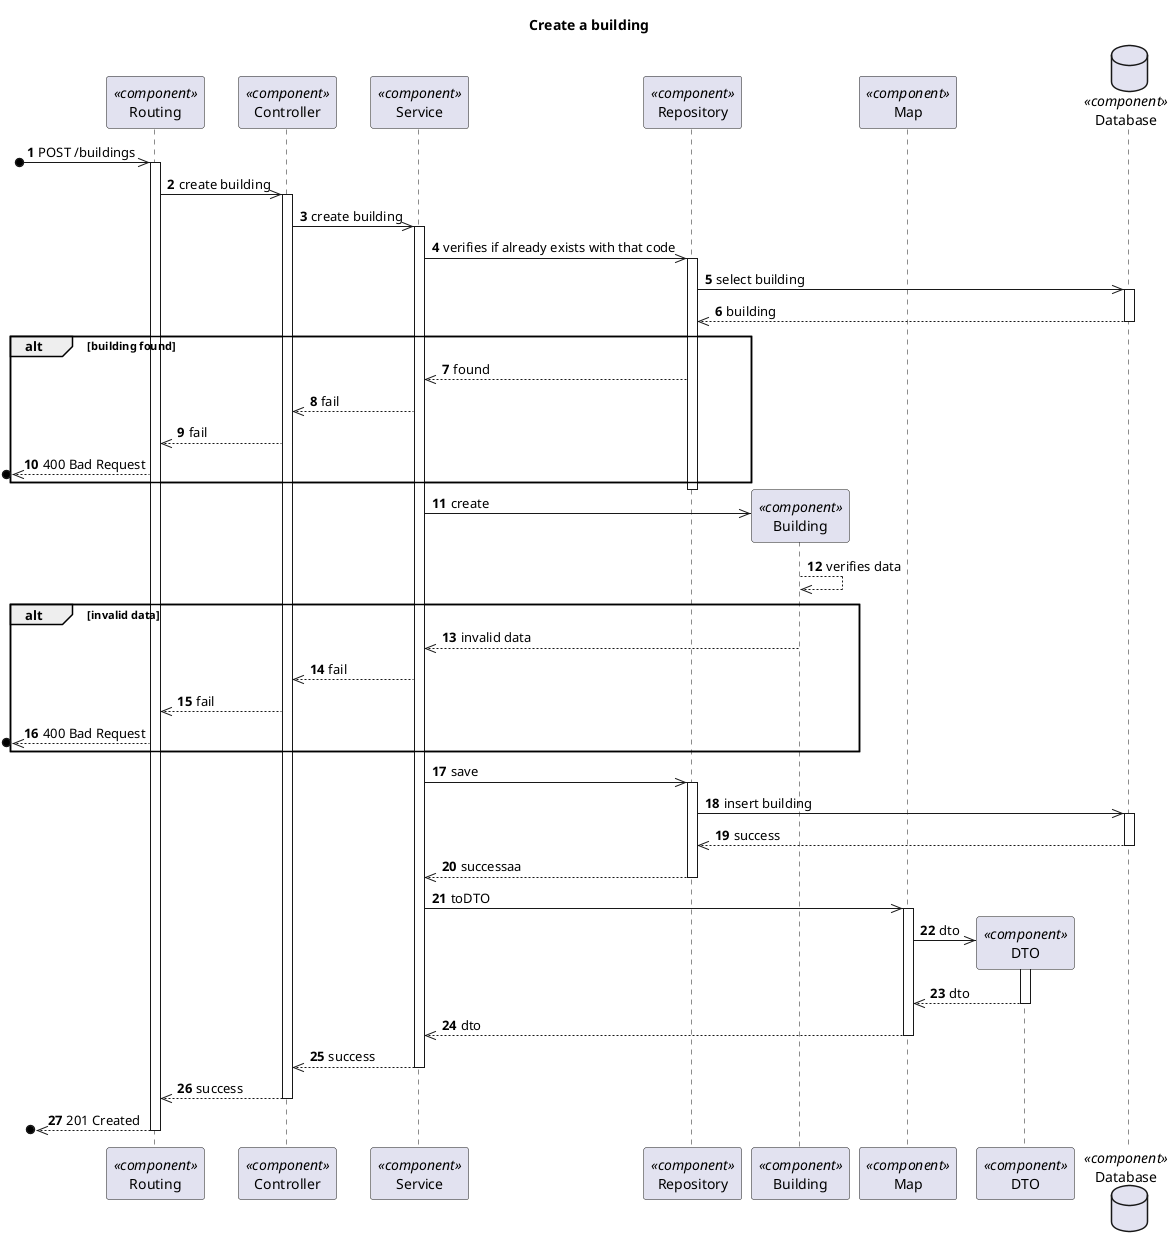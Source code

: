 @startuml Process View - Level 3

autonumber
skinparam packageStyle rect

title Create a building

participant "Routing" as routing <<component>>
participant "Controller" as controller <<component>>
participant "Service" as service <<component>>
participant "Repository" as buildingrepo <<component>>
participant "Building" as building <<component>>
participant "Map" as map <<component>>
participant "DTO" as dto <<component>>
database "Database" as db <<component>>

?o->> routing : POST /buildings
activate routing
routing ->> controller : create building

activate controller
controller ->> service : create building

activate service
service ->> buildingrepo : verifies if already exists with that code

activate buildingrepo
buildingrepo ->> db : select building
activate db
db -->> buildingrepo : building
deactivate db
alt building found
    buildingrepo -->> service :  found

    service -->> controller : fail
    controller -->> routing : fail
    ?o<<-- routing : 400 Bad Request
end alt

deactivate buildingrepo

service ->> building** : create

building -->> building: verifies data
alt invalid data
    building -->> service : invalid data

    service -->> controller : fail
    controller -->> routing : fail
    ?o<<-- routing : 400 Bad Request
end alt






service ->> buildingrepo : save
activate buildingrepo

buildingrepo ->> db : insert building

activate db
db -->> buildingrepo : success

deactivate db
buildingrepo -->> service : successaa
deactivate buildingrepo

service ->> map: toDTO
activate map
map ->> dto**: dto
activate dto
dto -->> map: dto
deactivate dto
map-->> service: dto
deactivate map


deactivate buildingrepo

service -->> controller : success
deactivate service

controller -->> routing : success
deactivate controller

?o<<-- routing : 201 Created
deactivate routing

@enduml
